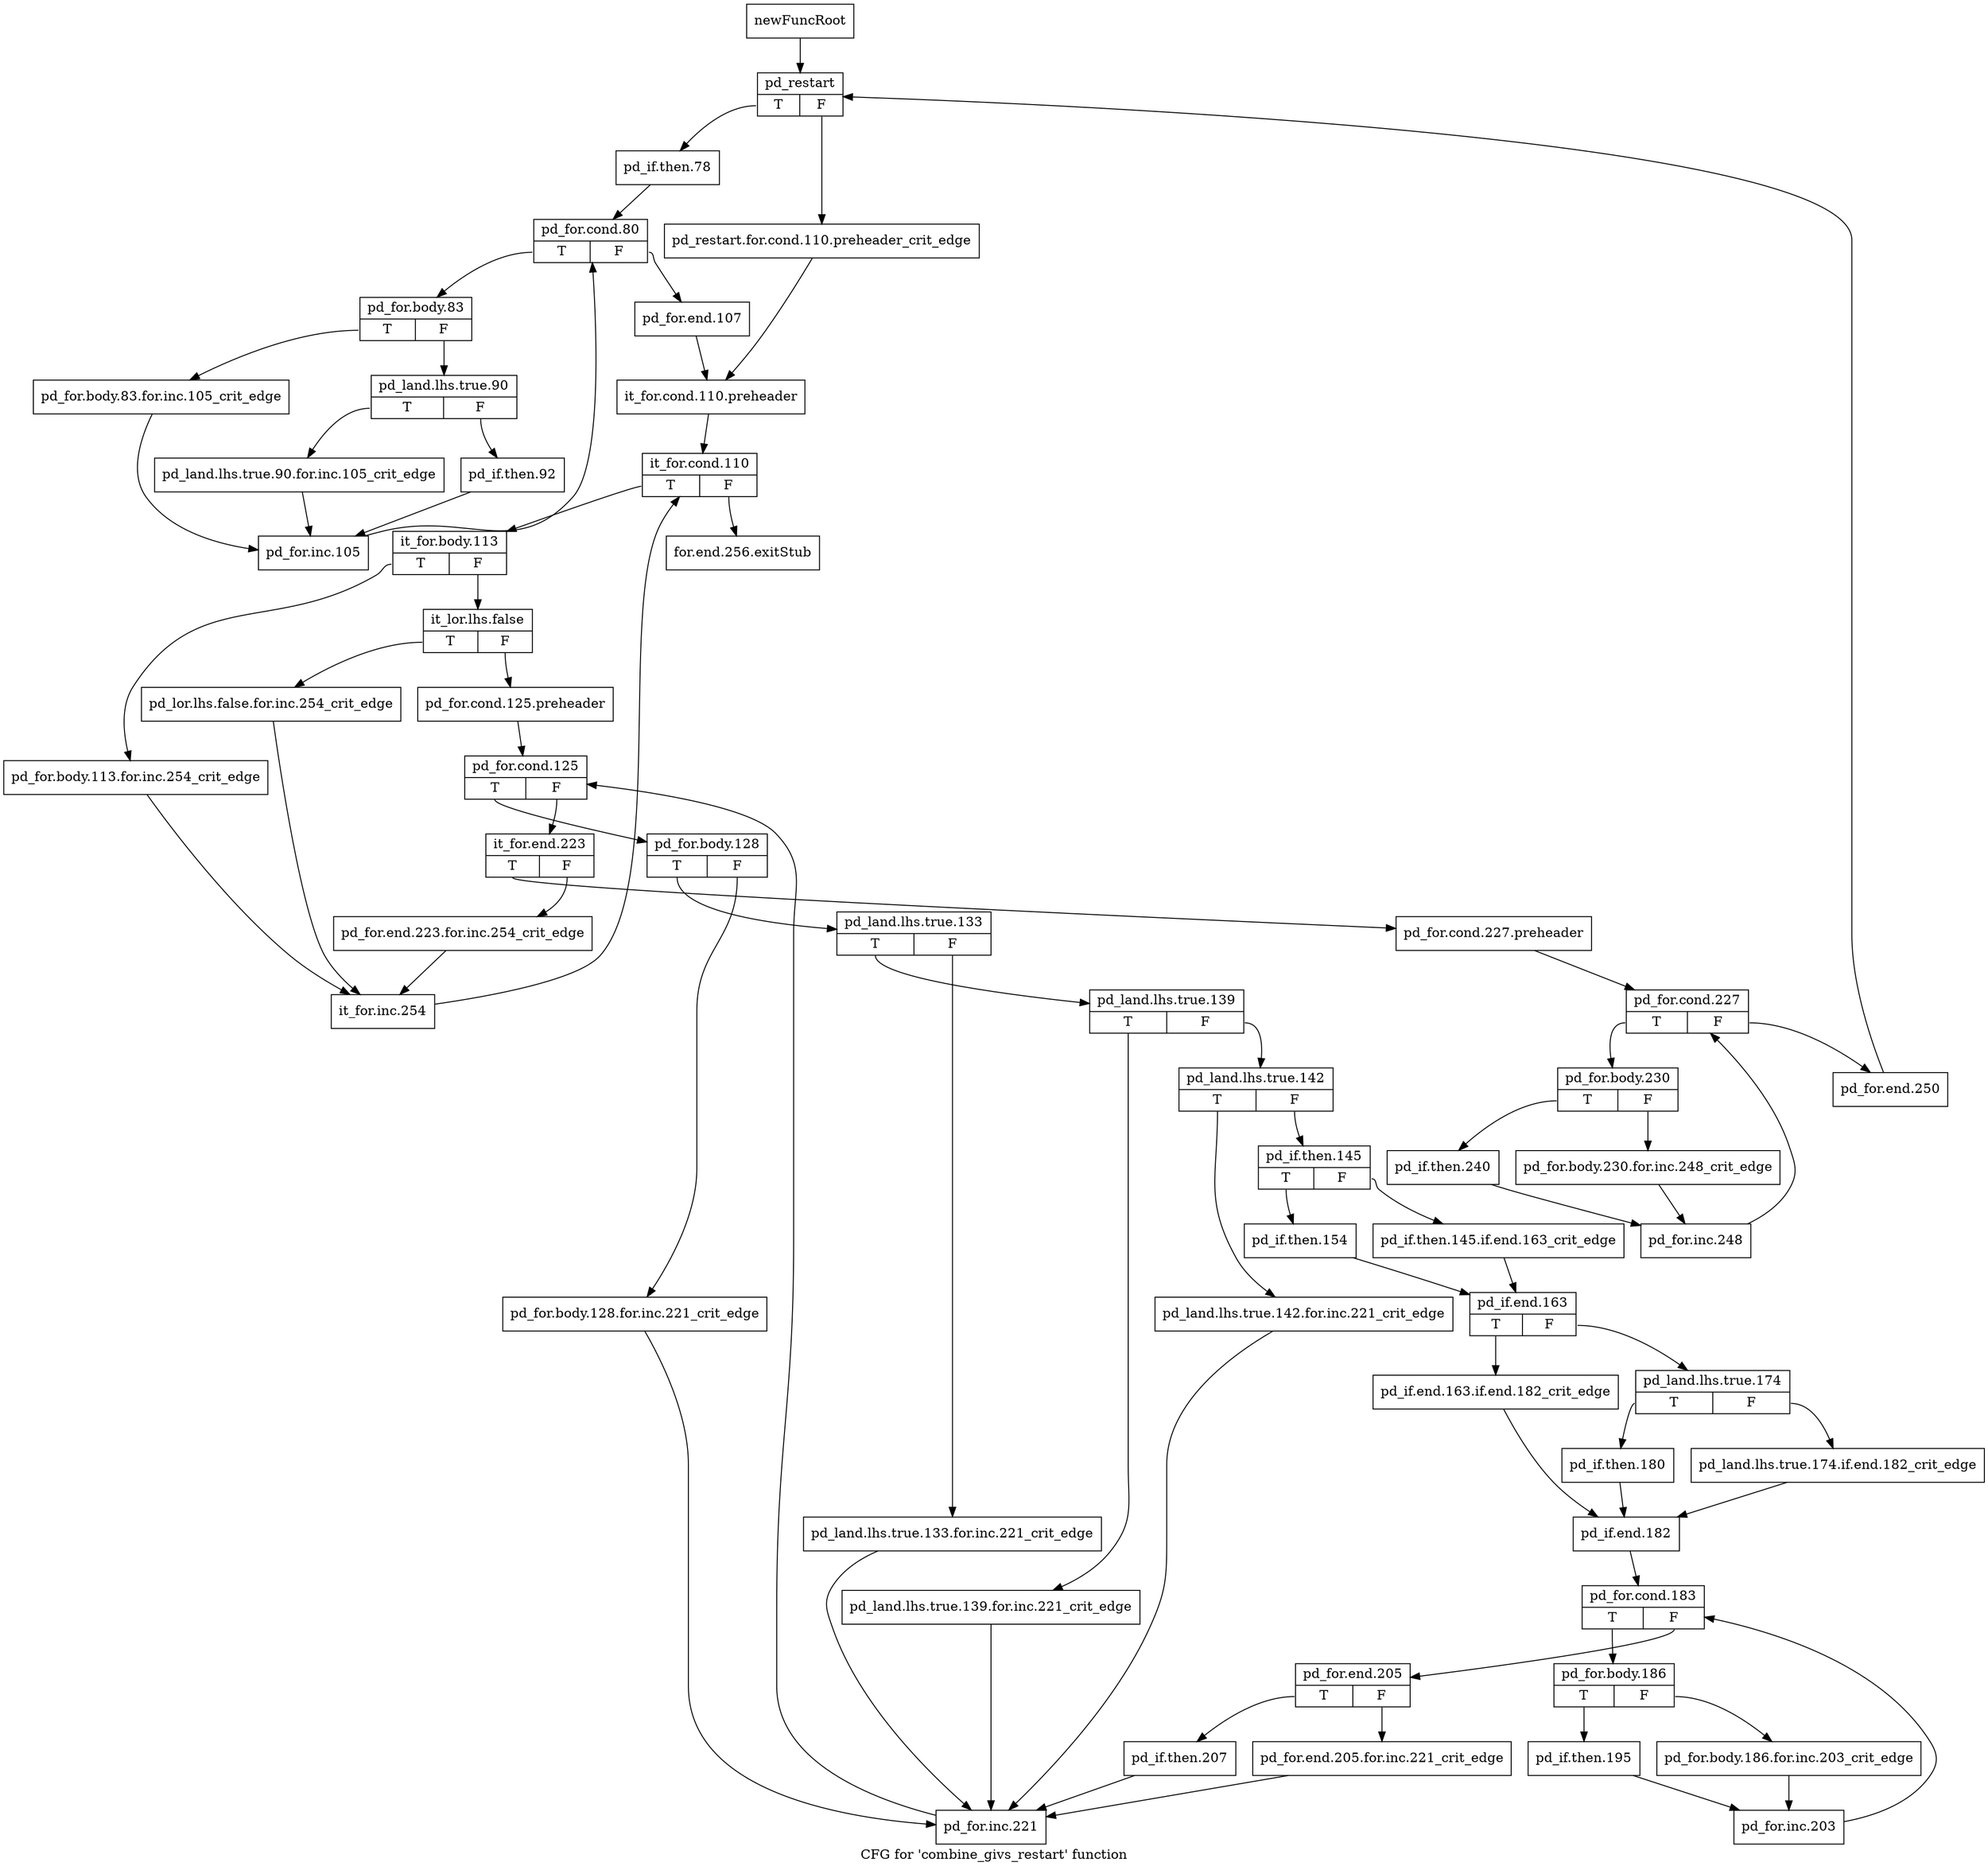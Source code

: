 digraph "CFG for 'combine_givs_restart' function" {
	label="CFG for 'combine_givs_restart' function";

	Node0xb651a70 [shape=record,label="{newFuncRoot}"];
	Node0xb651a70 -> Node0xb651b10;
	Node0xb651ac0 [shape=record,label="{for.end.256.exitStub}"];
	Node0xb651b10 [shape=record,label="{pd_restart|{<s0>T|<s1>F}}"];
	Node0xb651b10:s0 -> Node0xb651bb0;
	Node0xb651b10:s1 -> Node0xb651b60;
	Node0xb651b60 [shape=record,label="{pd_restart.for.cond.110.preheader_crit_edge}"];
	Node0xb651b60 -> Node0xb651ca0;
	Node0xb651bb0 [shape=record,label="{pd_if.then.78}"];
	Node0xb651bb0 -> Node0xb651c00;
	Node0xb651c00 [shape=record,label="{pd_for.cond.80|{<s0>T|<s1>F}}"];
	Node0xb651c00:s0 -> Node0xb652a60;
	Node0xb651c00:s1 -> Node0xb651c50;
	Node0xb651c50 [shape=record,label="{pd_for.end.107}"];
	Node0xb651c50 -> Node0xb651ca0;
	Node0xb651ca0 [shape=record,label="{it_for.cond.110.preheader}"];
	Node0xb651ca0 -> Node0xb651cf0;
	Node0xb651cf0 [shape=record,label="{it_for.cond.110|{<s0>T|<s1>F}}"];
	Node0xb651cf0:s0 -> Node0xb651d40;
	Node0xb651cf0:s1 -> Node0xb651ac0;
	Node0xb651d40 [shape=record,label="{it_for.body.113|{<s0>T|<s1>F}}"];
	Node0xb651d40:s0 -> Node0xb6529c0;
	Node0xb651d40:s1 -> Node0xb651d90;
	Node0xb651d90 [shape=record,label="{it_lor.lhs.false|{<s0>T|<s1>F}}"];
	Node0xb651d90:s0 -> Node0xb652970;
	Node0xb651d90:s1 -> Node0xb651de0;
	Node0xb651de0 [shape=record,label="{pd_for.cond.125.preheader}"];
	Node0xb651de0 -> Node0xb651e30;
	Node0xb651e30 [shape=record,label="{pd_for.cond.125|{<s0>T|<s1>F}}"];
	Node0xb651e30:s0 -> Node0xb652150;
	Node0xb651e30:s1 -> Node0xb651e80;
	Node0xb651e80 [shape=record,label="{it_for.end.223|{<s0>T|<s1>F}}"];
	Node0xb651e80:s0 -> Node0xb651f20;
	Node0xb651e80:s1 -> Node0xb651ed0;
	Node0xb651ed0 [shape=record,label="{pd_for.end.223.for.inc.254_crit_edge}"];
	Node0xb651ed0 -> Node0xb652a10;
	Node0xb651f20 [shape=record,label="{pd_for.cond.227.preheader}"];
	Node0xb651f20 -> Node0xb651f70;
	Node0xb651f70 [shape=record,label="{pd_for.cond.227|{<s0>T|<s1>F}}"];
	Node0xb651f70:s0 -> Node0xb652010;
	Node0xb651f70:s1 -> Node0xb651fc0;
	Node0xb651fc0 [shape=record,label="{pd_for.end.250}"];
	Node0xb651fc0 -> Node0xb651b10;
	Node0xb652010 [shape=record,label="{pd_for.body.230|{<s0>T|<s1>F}}"];
	Node0xb652010:s0 -> Node0xb6520b0;
	Node0xb652010:s1 -> Node0xb652060;
	Node0xb652060 [shape=record,label="{pd_for.body.230.for.inc.248_crit_edge}"];
	Node0xb652060 -> Node0xb652100;
	Node0xb6520b0 [shape=record,label="{pd_if.then.240}"];
	Node0xb6520b0 -> Node0xb652100;
	Node0xb652100 [shape=record,label="{pd_for.inc.248}"];
	Node0xb652100 -> Node0xb651f70;
	Node0xb652150 [shape=record,label="{pd_for.body.128|{<s0>T|<s1>F}}"];
	Node0xb652150:s0 -> Node0xb6521f0;
	Node0xb652150:s1 -> Node0xb6521a0;
	Node0xb6521a0 [shape=record,label="{pd_for.body.128.for.inc.221_crit_edge}"];
	Node0xb6521a0 -> Node0xb652920;
	Node0xb6521f0 [shape=record,label="{pd_land.lhs.true.133|{<s0>T|<s1>F}}"];
	Node0xb6521f0:s0 -> Node0xb652290;
	Node0xb6521f0:s1 -> Node0xb652240;
	Node0xb652240 [shape=record,label="{pd_land.lhs.true.133.for.inc.221_crit_edge}"];
	Node0xb652240 -> Node0xb652920;
	Node0xb652290 [shape=record,label="{pd_land.lhs.true.139|{<s0>T|<s1>F}}"];
	Node0xb652290:s0 -> Node0xb6528d0;
	Node0xb652290:s1 -> Node0xb6522e0;
	Node0xb6522e0 [shape=record,label="{pd_land.lhs.true.142|{<s0>T|<s1>F}}"];
	Node0xb6522e0:s0 -> Node0xb652880;
	Node0xb6522e0:s1 -> Node0xb652330;
	Node0xb652330 [shape=record,label="{pd_if.then.145|{<s0>T|<s1>F}}"];
	Node0xb652330:s0 -> Node0xb6523d0;
	Node0xb652330:s1 -> Node0xb652380;
	Node0xb652380 [shape=record,label="{pd_if.then.145.if.end.163_crit_edge}"];
	Node0xb652380 -> Node0xb652420;
	Node0xb6523d0 [shape=record,label="{pd_if.then.154}"];
	Node0xb6523d0 -> Node0xb652420;
	Node0xb652420 [shape=record,label="{pd_if.end.163|{<s0>T|<s1>F}}"];
	Node0xb652420:s0 -> Node0xb652560;
	Node0xb652420:s1 -> Node0xb652470;
	Node0xb652470 [shape=record,label="{pd_land.lhs.true.174|{<s0>T|<s1>F}}"];
	Node0xb652470:s0 -> Node0xb652510;
	Node0xb652470:s1 -> Node0xb6524c0;
	Node0xb6524c0 [shape=record,label="{pd_land.lhs.true.174.if.end.182_crit_edge}"];
	Node0xb6524c0 -> Node0xb6525b0;
	Node0xb652510 [shape=record,label="{pd_if.then.180}"];
	Node0xb652510 -> Node0xb6525b0;
	Node0xb652560 [shape=record,label="{pd_if.end.163.if.end.182_crit_edge}"];
	Node0xb652560 -> Node0xb6525b0;
	Node0xb6525b0 [shape=record,label="{pd_if.end.182}"];
	Node0xb6525b0 -> Node0xb652600;
	Node0xb652600 [shape=record,label="{pd_for.cond.183|{<s0>T|<s1>F}}"];
	Node0xb652600:s0 -> Node0xb652740;
	Node0xb652600:s1 -> Node0xb652650;
	Node0xb652650 [shape=record,label="{pd_for.end.205|{<s0>T|<s1>F}}"];
	Node0xb652650:s0 -> Node0xb6526f0;
	Node0xb652650:s1 -> Node0xb6526a0;
	Node0xb6526a0 [shape=record,label="{pd_for.end.205.for.inc.221_crit_edge}"];
	Node0xb6526a0 -> Node0xb652920;
	Node0xb6526f0 [shape=record,label="{pd_if.then.207}"];
	Node0xb6526f0 -> Node0xb652920;
	Node0xb652740 [shape=record,label="{pd_for.body.186|{<s0>T|<s1>F}}"];
	Node0xb652740:s0 -> Node0xb6527e0;
	Node0xb652740:s1 -> Node0xb652790;
	Node0xb652790 [shape=record,label="{pd_for.body.186.for.inc.203_crit_edge}"];
	Node0xb652790 -> Node0xb652830;
	Node0xb6527e0 [shape=record,label="{pd_if.then.195}"];
	Node0xb6527e0 -> Node0xb652830;
	Node0xb652830 [shape=record,label="{pd_for.inc.203}"];
	Node0xb652830 -> Node0xb652600;
	Node0xb652880 [shape=record,label="{pd_land.lhs.true.142.for.inc.221_crit_edge}"];
	Node0xb652880 -> Node0xb652920;
	Node0xb6528d0 [shape=record,label="{pd_land.lhs.true.139.for.inc.221_crit_edge}"];
	Node0xb6528d0 -> Node0xb652920;
	Node0xb652920 [shape=record,label="{pd_for.inc.221}"];
	Node0xb652920 -> Node0xb651e30;
	Node0xb652970 [shape=record,label="{pd_lor.lhs.false.for.inc.254_crit_edge}"];
	Node0xb652970 -> Node0xb652a10;
	Node0xb6529c0 [shape=record,label="{pd_for.body.113.for.inc.254_crit_edge}"];
	Node0xb6529c0 -> Node0xb652a10;
	Node0xb652a10 [shape=record,label="{it_for.inc.254}"];
	Node0xb652a10 -> Node0xb651cf0;
	Node0xb652a60 [shape=record,label="{pd_for.body.83|{<s0>T|<s1>F}}"];
	Node0xb652a60:s0 -> Node0xb652ba0;
	Node0xb652a60:s1 -> Node0xb652ab0;
	Node0xb652ab0 [shape=record,label="{pd_land.lhs.true.90|{<s0>T|<s1>F}}"];
	Node0xb652ab0:s0 -> Node0xb652b50;
	Node0xb652ab0:s1 -> Node0xb652b00;
	Node0xb652b00 [shape=record,label="{pd_if.then.92}"];
	Node0xb652b00 -> Node0xb652bf0;
	Node0xb652b50 [shape=record,label="{pd_land.lhs.true.90.for.inc.105_crit_edge}"];
	Node0xb652b50 -> Node0xb652bf0;
	Node0xb652ba0 [shape=record,label="{pd_for.body.83.for.inc.105_crit_edge}"];
	Node0xb652ba0 -> Node0xb652bf0;
	Node0xb652bf0 [shape=record,label="{pd_for.inc.105}"];
	Node0xb652bf0 -> Node0xb651c00;
}
